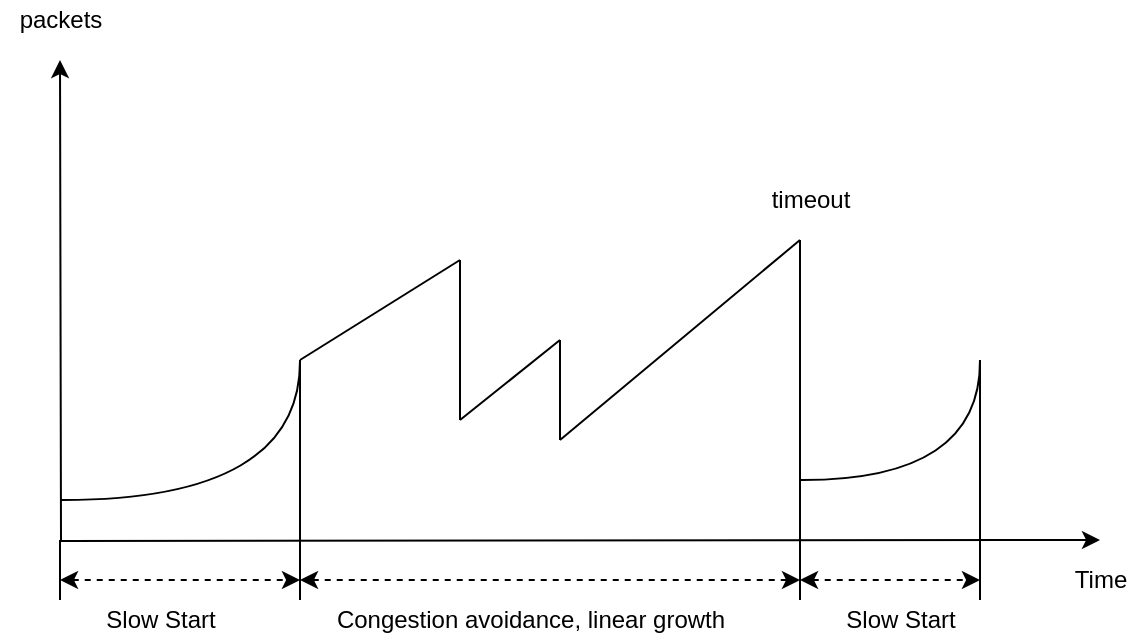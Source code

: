 <mxfile version="15.4.0" type="device"><diagram id="VQZeO1rK_nDngXA-KuNV" name="Страница 1"><mxGraphModel dx="922" dy="743" grid="1" gridSize="10" guides="1" tooltips="1" connect="1" arrows="1" fold="1" page="1" pageScale="1" pageWidth="1169" pageHeight="827" math="0" shadow="0"><root><mxCell id="0"/><mxCell id="1" parent="0"/><mxCell id="piu9Pjij8iOoTKwfwRBi-1" value="" style="endArrow=classic;startArrow=classic;html=1;rounded=0;edgeStyle=orthogonalEdgeStyle;" edge="1" parent="1"><mxGeometry width="50" height="50" relative="1" as="geometry"><mxPoint x="740" y="490" as="sourcePoint"/><mxPoint x="220" y="250" as="targetPoint"/></mxGeometry></mxCell><mxCell id="piu9Pjij8iOoTKwfwRBi-4" value="" style="html=1;rounded=0;edgeStyle=orthogonalEdgeStyle;curved=1;endArrow=none;endFill=0;" edge="1" parent="1"><mxGeometry width="100" relative="1" as="geometry"><mxPoint x="220" y="470" as="sourcePoint"/><mxPoint x="340" y="400" as="targetPoint"/></mxGeometry></mxCell><mxCell id="piu9Pjij8iOoTKwfwRBi-5" value="" style="endArrow=none;html=1;rounded=0;endFill=0;" edge="1" parent="1"><mxGeometry relative="1" as="geometry"><mxPoint x="340" y="400" as="sourcePoint"/><mxPoint x="420" y="350" as="targetPoint"/><Array as="points"/></mxGeometry></mxCell><mxCell id="piu9Pjij8iOoTKwfwRBi-8" value="" style="endArrow=none;html=1;rounded=0;endFill=0;" edge="1" parent="1"><mxGeometry relative="1" as="geometry"><mxPoint x="420" y="430" as="sourcePoint"/><mxPoint x="420" y="350" as="targetPoint"/><Array as="points"/></mxGeometry></mxCell><mxCell id="piu9Pjij8iOoTKwfwRBi-9" value="" style="endArrow=none;html=1;rounded=0;endFill=0;" edge="1" parent="1"><mxGeometry relative="1" as="geometry"><mxPoint x="420" y="430" as="sourcePoint"/><mxPoint x="470" y="390" as="targetPoint"/><Array as="points"/></mxGeometry></mxCell><mxCell id="piu9Pjij8iOoTKwfwRBi-10" value="" style="endArrow=none;html=1;rounded=0;endFill=0;" edge="1" parent="1"><mxGeometry relative="1" as="geometry"><mxPoint x="470" y="440" as="sourcePoint"/><mxPoint x="470" y="390" as="targetPoint"/><Array as="points"/></mxGeometry></mxCell><mxCell id="piu9Pjij8iOoTKwfwRBi-11" value="" style="endArrow=none;html=1;rounded=0;endFill=0;" edge="1" parent="1"><mxGeometry relative="1" as="geometry"><mxPoint x="470" y="440" as="sourcePoint"/><mxPoint x="590" y="340" as="targetPoint"/><Array as="points"/></mxGeometry></mxCell><mxCell id="piu9Pjij8iOoTKwfwRBi-12" value="" style="endArrow=none;html=1;rounded=0;endFill=0;" edge="1" parent="1"><mxGeometry relative="1" as="geometry"><mxPoint x="590" y="460" as="sourcePoint"/><mxPoint x="590" y="340" as="targetPoint"/><Array as="points"/></mxGeometry></mxCell><mxCell id="piu9Pjij8iOoTKwfwRBi-13" value="" style="html=1;rounded=0;edgeStyle=orthogonalEdgeStyle;curved=1;endArrow=none;endFill=0;" edge="1" parent="1"><mxGeometry width="100" relative="1" as="geometry"><mxPoint x="590" y="460" as="sourcePoint"/><mxPoint x="680" y="400" as="targetPoint"/></mxGeometry></mxCell><mxCell id="piu9Pjij8iOoTKwfwRBi-14" value="" style="endArrow=none;html=1;rounded=0;endFill=0;" edge="1" parent="1"><mxGeometry relative="1" as="geometry"><mxPoint x="340" y="520" as="sourcePoint"/><mxPoint x="340" y="400" as="targetPoint"/><Array as="points"/></mxGeometry></mxCell><mxCell id="piu9Pjij8iOoTKwfwRBi-15" value="" style="endArrow=none;html=1;rounded=0;endFill=0;" edge="1" parent="1"><mxGeometry relative="1" as="geometry"><mxPoint x="220" y="520" as="sourcePoint"/><mxPoint x="220" y="490" as="targetPoint"/><Array as="points"/></mxGeometry></mxCell><mxCell id="piu9Pjij8iOoTKwfwRBi-18" value="" style="endArrow=none;html=1;rounded=0;endFill=0;" edge="1" parent="1"><mxGeometry relative="1" as="geometry"><mxPoint x="590" y="520" as="sourcePoint"/><mxPoint x="590" y="460" as="targetPoint"/><Array as="points"/></mxGeometry></mxCell><mxCell id="piu9Pjij8iOoTKwfwRBi-19" value="" style="endArrow=none;html=1;rounded=0;endFill=0;" edge="1" parent="1"><mxGeometry relative="1" as="geometry"><mxPoint x="680" y="520" as="sourcePoint"/><mxPoint x="680" y="400" as="targetPoint"/><Array as="points"/></mxGeometry></mxCell><mxCell id="piu9Pjij8iOoTKwfwRBi-20" value="" style="endArrow=classic;html=1;rounded=0;endFill=1;startArrow=classic;startFill=1;dashed=1;" edge="1" parent="1"><mxGeometry relative="1" as="geometry"><mxPoint x="220" y="510" as="sourcePoint"/><mxPoint x="340" y="510" as="targetPoint"/><Array as="points"/></mxGeometry></mxCell><mxCell id="piu9Pjij8iOoTKwfwRBi-21" value="" style="endArrow=classic;html=1;rounded=0;endFill=1;startArrow=classic;startFill=1;dashed=1;" edge="1" parent="1"><mxGeometry relative="1" as="geometry"><mxPoint x="340" y="510" as="sourcePoint"/><mxPoint x="590" y="510" as="targetPoint"/><Array as="points"/></mxGeometry></mxCell><mxCell id="piu9Pjij8iOoTKwfwRBi-22" value="timeout" style="text;html=1;align=center;verticalAlign=middle;resizable=0;points=[];autosize=1;strokeColor=none;fillColor=none;" vertex="1" parent="1"><mxGeometry x="570" y="310" width="50" height="20" as="geometry"/></mxCell><mxCell id="piu9Pjij8iOoTKwfwRBi-23" value="Slow Start" style="text;html=1;align=center;verticalAlign=middle;resizable=0;points=[];autosize=1;strokeColor=none;fillColor=none;" vertex="1" parent="1"><mxGeometry x="235" y="520" width="70" height="20" as="geometry"/></mxCell><mxCell id="piu9Pjij8iOoTKwfwRBi-24" value="Congestion avoidance, linear growth" style="text;html=1;align=center;verticalAlign=middle;resizable=0;points=[];autosize=1;strokeColor=none;fillColor=none;" vertex="1" parent="1"><mxGeometry x="350" y="520" width="210" height="20" as="geometry"/></mxCell><mxCell id="piu9Pjij8iOoTKwfwRBi-25" value="packets" style="text;html=1;align=center;verticalAlign=middle;resizable=0;points=[];autosize=1;strokeColor=none;fillColor=none;" vertex="1" parent="1"><mxGeometry x="190" y="220" width="60" height="20" as="geometry"/></mxCell><mxCell id="piu9Pjij8iOoTKwfwRBi-26" value="" style="endArrow=classic;html=1;rounded=0;endFill=1;startArrow=classic;startFill=1;dashed=1;" edge="1" parent="1"><mxGeometry relative="1" as="geometry"><mxPoint x="590" y="510" as="sourcePoint"/><mxPoint x="680" y="510" as="targetPoint"/><Array as="points"/></mxGeometry></mxCell><mxCell id="piu9Pjij8iOoTKwfwRBi-27" value="Slow Start" style="text;html=1;align=center;verticalAlign=middle;resizable=0;points=[];autosize=1;strokeColor=none;fillColor=none;" vertex="1" parent="1"><mxGeometry x="605" y="520" width="70" height="20" as="geometry"/></mxCell><mxCell id="piu9Pjij8iOoTKwfwRBi-28" value="Time" style="text;html=1;align=center;verticalAlign=middle;resizable=0;points=[];autosize=1;strokeColor=none;fillColor=none;" vertex="1" parent="1"><mxGeometry x="720" y="500" width="40" height="20" as="geometry"/></mxCell></root></mxGraphModel></diagram></mxfile>